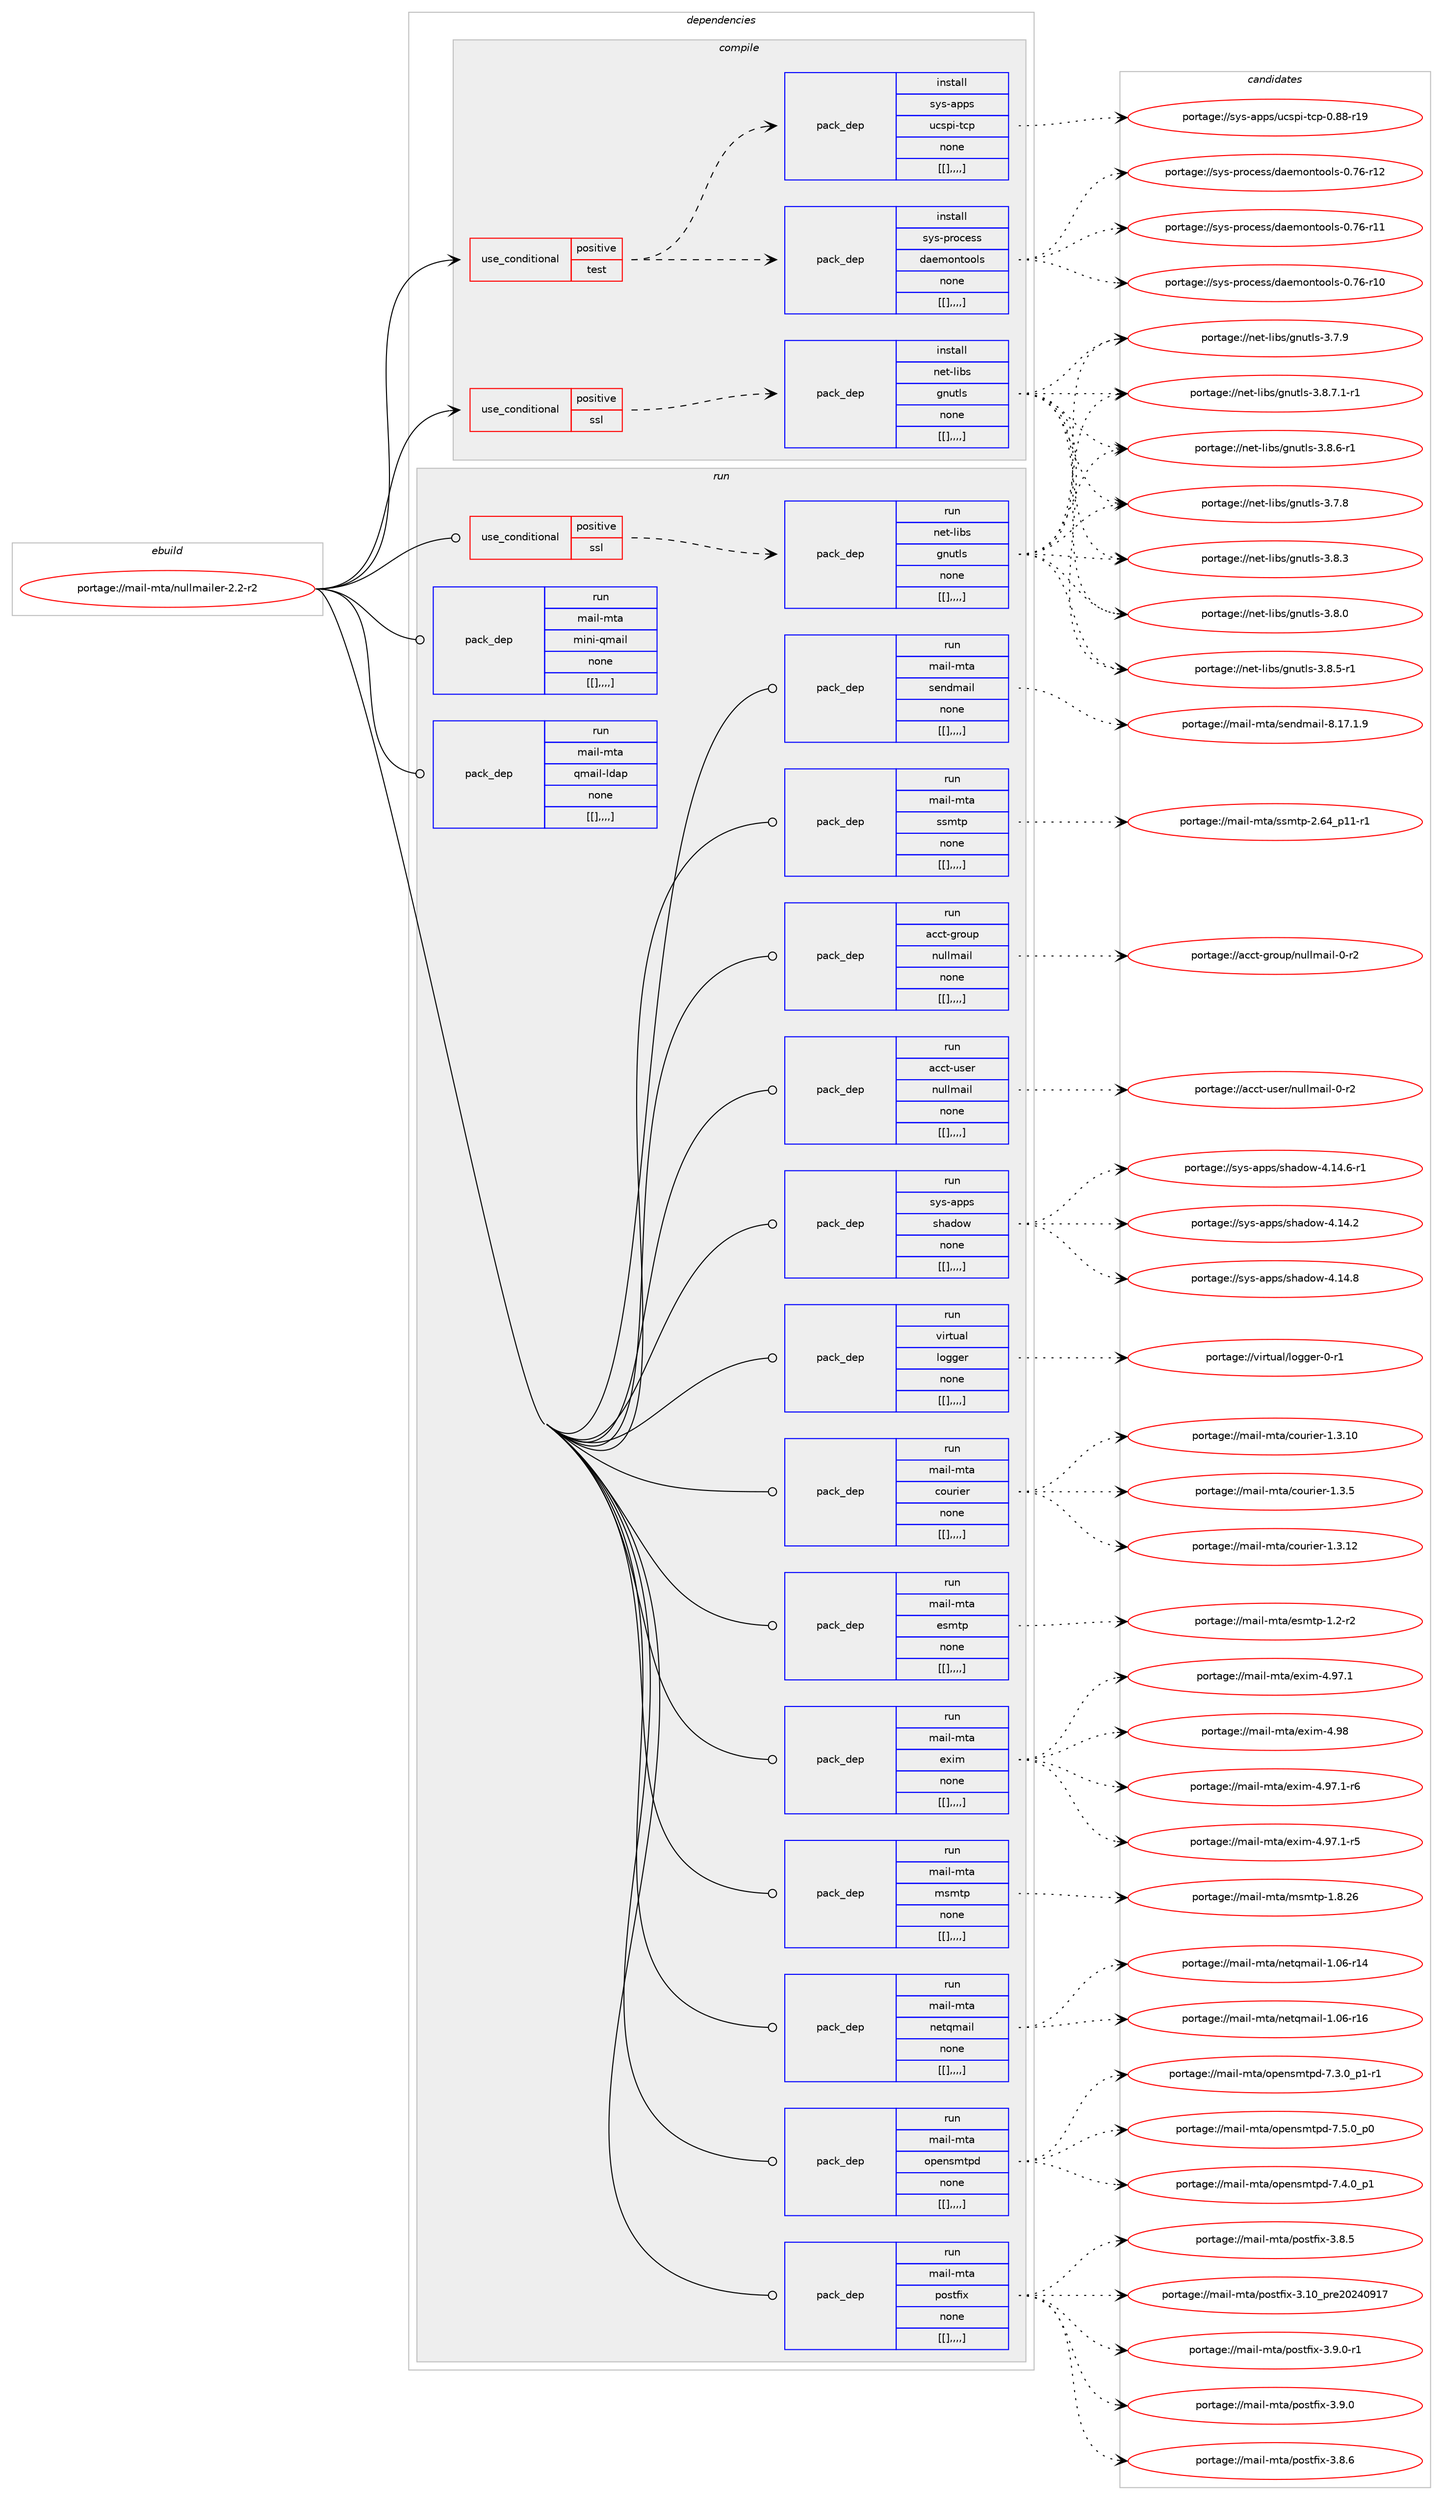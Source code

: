 digraph prolog {

# *************
# Graph options
# *************

newrank=true;
concentrate=true;
compound=true;
graph [rankdir=LR,fontname=Helvetica,fontsize=10,ranksep=1.5];#, ranksep=2.5, nodesep=0.2];
edge  [arrowhead=vee];
node  [fontname=Helvetica,fontsize=10];

# **********
# The ebuild
# **********

subgraph cluster_leftcol {
color=gray;
label=<<i>ebuild</i>>;
id [label="portage://mail-mta/nullmailer-2.2-r2", color=red, width=4, href="../mail-mta/nullmailer-2.2-r2.svg"];
}

# ****************
# The dependencies
# ****************

subgraph cluster_midcol {
color=gray;
label=<<i>dependencies</i>>;
subgraph cluster_compile {
fillcolor="#eeeeee";
style=filled;
label=<<i>compile</i>>;
subgraph cond73680 {
dependency290231 [label=<<TABLE BORDER="0" CELLBORDER="1" CELLSPACING="0" CELLPADDING="4"><TR><TD ROWSPAN="3" CELLPADDING="10">use_conditional</TD></TR><TR><TD>positive</TD></TR><TR><TD>ssl</TD></TR></TABLE>>, shape=none, color=red];
subgraph pack214212 {
dependency290232 [label=<<TABLE BORDER="0" CELLBORDER="1" CELLSPACING="0" CELLPADDING="4" WIDTH="220"><TR><TD ROWSPAN="6" CELLPADDING="30">pack_dep</TD></TR><TR><TD WIDTH="110">install</TD></TR><TR><TD>net-libs</TD></TR><TR><TD>gnutls</TD></TR><TR><TD>none</TD></TR><TR><TD>[[],,,,]</TD></TR></TABLE>>, shape=none, color=blue];
}
dependency290231:e -> dependency290232:w [weight=20,style="dashed",arrowhead="vee"];
}
id:e -> dependency290231:w [weight=20,style="solid",arrowhead="vee"];
subgraph cond73681 {
dependency290233 [label=<<TABLE BORDER="0" CELLBORDER="1" CELLSPACING="0" CELLPADDING="4"><TR><TD ROWSPAN="3" CELLPADDING="10">use_conditional</TD></TR><TR><TD>positive</TD></TR><TR><TD>test</TD></TR></TABLE>>, shape=none, color=red];
subgraph pack214213 {
dependency290234 [label=<<TABLE BORDER="0" CELLBORDER="1" CELLSPACING="0" CELLPADDING="4" WIDTH="220"><TR><TD ROWSPAN="6" CELLPADDING="30">pack_dep</TD></TR><TR><TD WIDTH="110">install</TD></TR><TR><TD>sys-apps</TD></TR><TR><TD>ucspi-tcp</TD></TR><TR><TD>none</TD></TR><TR><TD>[[],,,,]</TD></TR></TABLE>>, shape=none, color=blue];
}
dependency290233:e -> dependency290234:w [weight=20,style="dashed",arrowhead="vee"];
subgraph pack214214 {
dependency290235 [label=<<TABLE BORDER="0" CELLBORDER="1" CELLSPACING="0" CELLPADDING="4" WIDTH="220"><TR><TD ROWSPAN="6" CELLPADDING="30">pack_dep</TD></TR><TR><TD WIDTH="110">install</TD></TR><TR><TD>sys-process</TD></TR><TR><TD>daemontools</TD></TR><TR><TD>none</TD></TR><TR><TD>[[],,,,]</TD></TR></TABLE>>, shape=none, color=blue];
}
dependency290233:e -> dependency290235:w [weight=20,style="dashed",arrowhead="vee"];
}
id:e -> dependency290233:w [weight=20,style="solid",arrowhead="vee"];
}
subgraph cluster_compileandrun {
fillcolor="#eeeeee";
style=filled;
label=<<i>compile and run</i>>;
}
subgraph cluster_run {
fillcolor="#eeeeee";
style=filled;
label=<<i>run</i>>;
subgraph cond73682 {
dependency290236 [label=<<TABLE BORDER="0" CELLBORDER="1" CELLSPACING="0" CELLPADDING="4"><TR><TD ROWSPAN="3" CELLPADDING="10">use_conditional</TD></TR><TR><TD>positive</TD></TR><TR><TD>ssl</TD></TR></TABLE>>, shape=none, color=red];
subgraph pack214215 {
dependency290237 [label=<<TABLE BORDER="0" CELLBORDER="1" CELLSPACING="0" CELLPADDING="4" WIDTH="220"><TR><TD ROWSPAN="6" CELLPADDING="30">pack_dep</TD></TR><TR><TD WIDTH="110">run</TD></TR><TR><TD>net-libs</TD></TR><TR><TD>gnutls</TD></TR><TR><TD>none</TD></TR><TR><TD>[[],,,,]</TD></TR></TABLE>>, shape=none, color=blue];
}
dependency290236:e -> dependency290237:w [weight=20,style="dashed",arrowhead="vee"];
}
id:e -> dependency290236:w [weight=20,style="solid",arrowhead="odot"];
subgraph pack214216 {
dependency290238 [label=<<TABLE BORDER="0" CELLBORDER="1" CELLSPACING="0" CELLPADDING="4" WIDTH="220"><TR><TD ROWSPAN="6" CELLPADDING="30">pack_dep</TD></TR><TR><TD WIDTH="110">run</TD></TR><TR><TD>acct-group</TD></TR><TR><TD>nullmail</TD></TR><TR><TD>none</TD></TR><TR><TD>[[],,,,]</TD></TR></TABLE>>, shape=none, color=blue];
}
id:e -> dependency290238:w [weight=20,style="solid",arrowhead="odot"];
subgraph pack214217 {
dependency290239 [label=<<TABLE BORDER="0" CELLBORDER="1" CELLSPACING="0" CELLPADDING="4" WIDTH="220"><TR><TD ROWSPAN="6" CELLPADDING="30">pack_dep</TD></TR><TR><TD WIDTH="110">run</TD></TR><TR><TD>acct-user</TD></TR><TR><TD>nullmail</TD></TR><TR><TD>none</TD></TR><TR><TD>[[],,,,]</TD></TR></TABLE>>, shape=none, color=blue];
}
id:e -> dependency290239:w [weight=20,style="solid",arrowhead="odot"];
subgraph pack214218 {
dependency290240 [label=<<TABLE BORDER="0" CELLBORDER="1" CELLSPACING="0" CELLPADDING="4" WIDTH="220"><TR><TD ROWSPAN="6" CELLPADDING="30">pack_dep</TD></TR><TR><TD WIDTH="110">run</TD></TR><TR><TD>sys-apps</TD></TR><TR><TD>shadow</TD></TR><TR><TD>none</TD></TR><TR><TD>[[],,,,]</TD></TR></TABLE>>, shape=none, color=blue];
}
id:e -> dependency290240:w [weight=20,style="solid",arrowhead="odot"];
subgraph pack214219 {
dependency290241 [label=<<TABLE BORDER="0" CELLBORDER="1" CELLSPACING="0" CELLPADDING="4" WIDTH="220"><TR><TD ROWSPAN="6" CELLPADDING="30">pack_dep</TD></TR><TR><TD WIDTH="110">run</TD></TR><TR><TD>virtual</TD></TR><TR><TD>logger</TD></TR><TR><TD>none</TD></TR><TR><TD>[[],,,,]</TD></TR></TABLE>>, shape=none, color=blue];
}
id:e -> dependency290241:w [weight=20,style="solid",arrowhead="odot"];
subgraph pack214220 {
dependency290242 [label=<<TABLE BORDER="0" CELLBORDER="1" CELLSPACING="0" CELLPADDING="4" WIDTH="220"><TR><TD ROWSPAN="6" CELLPADDING="30">pack_dep</TD></TR><TR><TD WIDTH="110">run</TD></TR><TR><TD>mail-mta</TD></TR><TR><TD>courier</TD></TR><TR><TD>none</TD></TR><TR><TD>[[],,,,]</TD></TR></TABLE>>, shape=none, color=blue];
}
id:e -> dependency290242:w [weight=20,style="solid",arrowhead="odot"];
subgraph pack214221 {
dependency290243 [label=<<TABLE BORDER="0" CELLBORDER="1" CELLSPACING="0" CELLPADDING="4" WIDTH="220"><TR><TD ROWSPAN="6" CELLPADDING="30">pack_dep</TD></TR><TR><TD WIDTH="110">run</TD></TR><TR><TD>mail-mta</TD></TR><TR><TD>esmtp</TD></TR><TR><TD>none</TD></TR><TR><TD>[[],,,,]</TD></TR></TABLE>>, shape=none, color=blue];
}
id:e -> dependency290243:w [weight=20,style="solid",arrowhead="odot"];
subgraph pack214222 {
dependency290244 [label=<<TABLE BORDER="0" CELLBORDER="1" CELLSPACING="0" CELLPADDING="4" WIDTH="220"><TR><TD ROWSPAN="6" CELLPADDING="30">pack_dep</TD></TR><TR><TD WIDTH="110">run</TD></TR><TR><TD>mail-mta</TD></TR><TR><TD>exim</TD></TR><TR><TD>none</TD></TR><TR><TD>[[],,,,]</TD></TR></TABLE>>, shape=none, color=blue];
}
id:e -> dependency290244:w [weight=20,style="solid",arrowhead="odot"];
subgraph pack214223 {
dependency290245 [label=<<TABLE BORDER="0" CELLBORDER="1" CELLSPACING="0" CELLPADDING="4" WIDTH="220"><TR><TD ROWSPAN="6" CELLPADDING="30">pack_dep</TD></TR><TR><TD WIDTH="110">run</TD></TR><TR><TD>mail-mta</TD></TR><TR><TD>mini-qmail</TD></TR><TR><TD>none</TD></TR><TR><TD>[[],,,,]</TD></TR></TABLE>>, shape=none, color=blue];
}
id:e -> dependency290245:w [weight=20,style="solid",arrowhead="odot"];
subgraph pack214224 {
dependency290246 [label=<<TABLE BORDER="0" CELLBORDER="1" CELLSPACING="0" CELLPADDING="4" WIDTH="220"><TR><TD ROWSPAN="6" CELLPADDING="30">pack_dep</TD></TR><TR><TD WIDTH="110">run</TD></TR><TR><TD>mail-mta</TD></TR><TR><TD>msmtp</TD></TR><TR><TD>none</TD></TR><TR><TD>[[],,,,]</TD></TR></TABLE>>, shape=none, color=blue];
}
id:e -> dependency290246:w [weight=20,style="solid",arrowhead="odot"];
subgraph pack214225 {
dependency290247 [label=<<TABLE BORDER="0" CELLBORDER="1" CELLSPACING="0" CELLPADDING="4" WIDTH="220"><TR><TD ROWSPAN="6" CELLPADDING="30">pack_dep</TD></TR><TR><TD WIDTH="110">run</TD></TR><TR><TD>mail-mta</TD></TR><TR><TD>netqmail</TD></TR><TR><TD>none</TD></TR><TR><TD>[[],,,,]</TD></TR></TABLE>>, shape=none, color=blue];
}
id:e -> dependency290247:w [weight=20,style="solid",arrowhead="odot"];
subgraph pack214226 {
dependency290248 [label=<<TABLE BORDER="0" CELLBORDER="1" CELLSPACING="0" CELLPADDING="4" WIDTH="220"><TR><TD ROWSPAN="6" CELLPADDING="30">pack_dep</TD></TR><TR><TD WIDTH="110">run</TD></TR><TR><TD>mail-mta</TD></TR><TR><TD>opensmtpd</TD></TR><TR><TD>none</TD></TR><TR><TD>[[],,,,]</TD></TR></TABLE>>, shape=none, color=blue];
}
id:e -> dependency290248:w [weight=20,style="solid",arrowhead="odot"];
subgraph pack214227 {
dependency290249 [label=<<TABLE BORDER="0" CELLBORDER="1" CELLSPACING="0" CELLPADDING="4" WIDTH="220"><TR><TD ROWSPAN="6" CELLPADDING="30">pack_dep</TD></TR><TR><TD WIDTH="110">run</TD></TR><TR><TD>mail-mta</TD></TR><TR><TD>postfix</TD></TR><TR><TD>none</TD></TR><TR><TD>[[],,,,]</TD></TR></TABLE>>, shape=none, color=blue];
}
id:e -> dependency290249:w [weight=20,style="solid",arrowhead="odot"];
subgraph pack214228 {
dependency290250 [label=<<TABLE BORDER="0" CELLBORDER="1" CELLSPACING="0" CELLPADDING="4" WIDTH="220"><TR><TD ROWSPAN="6" CELLPADDING="30">pack_dep</TD></TR><TR><TD WIDTH="110">run</TD></TR><TR><TD>mail-mta</TD></TR><TR><TD>qmail-ldap</TD></TR><TR><TD>none</TD></TR><TR><TD>[[],,,,]</TD></TR></TABLE>>, shape=none, color=blue];
}
id:e -> dependency290250:w [weight=20,style="solid",arrowhead="odot"];
subgraph pack214229 {
dependency290251 [label=<<TABLE BORDER="0" CELLBORDER="1" CELLSPACING="0" CELLPADDING="4" WIDTH="220"><TR><TD ROWSPAN="6" CELLPADDING="30">pack_dep</TD></TR><TR><TD WIDTH="110">run</TD></TR><TR><TD>mail-mta</TD></TR><TR><TD>sendmail</TD></TR><TR><TD>none</TD></TR><TR><TD>[[],,,,]</TD></TR></TABLE>>, shape=none, color=blue];
}
id:e -> dependency290251:w [weight=20,style="solid",arrowhead="odot"];
subgraph pack214230 {
dependency290252 [label=<<TABLE BORDER="0" CELLBORDER="1" CELLSPACING="0" CELLPADDING="4" WIDTH="220"><TR><TD ROWSPAN="6" CELLPADDING="30">pack_dep</TD></TR><TR><TD WIDTH="110">run</TD></TR><TR><TD>mail-mta</TD></TR><TR><TD>ssmtp</TD></TR><TR><TD>none</TD></TR><TR><TD>[[],,,,]</TD></TR></TABLE>>, shape=none, color=blue];
}
id:e -> dependency290252:w [weight=20,style="solid",arrowhead="odot"];
}
}

# **************
# The candidates
# **************

subgraph cluster_choices {
rank=same;
color=gray;
label=<<i>candidates</i>>;

subgraph choice214212 {
color=black;
nodesep=1;
choice11010111645108105981154710311011711610811545514656465546494511449 [label="portage://net-libs/gnutls-3.8.7.1-r1", color=red, width=4,href="../net-libs/gnutls-3.8.7.1-r1.svg"];
choice1101011164510810598115471031101171161081154551465646544511449 [label="portage://net-libs/gnutls-3.8.6-r1", color=red, width=4,href="../net-libs/gnutls-3.8.6-r1.svg"];
choice1101011164510810598115471031101171161081154551465646534511449 [label="portage://net-libs/gnutls-3.8.5-r1", color=red, width=4,href="../net-libs/gnutls-3.8.5-r1.svg"];
choice110101116451081059811547103110117116108115455146564651 [label="portage://net-libs/gnutls-3.8.3", color=red, width=4,href="../net-libs/gnutls-3.8.3.svg"];
choice110101116451081059811547103110117116108115455146564648 [label="portage://net-libs/gnutls-3.8.0", color=red, width=4,href="../net-libs/gnutls-3.8.0.svg"];
choice110101116451081059811547103110117116108115455146554657 [label="portage://net-libs/gnutls-3.7.9", color=red, width=4,href="../net-libs/gnutls-3.7.9.svg"];
choice110101116451081059811547103110117116108115455146554656 [label="portage://net-libs/gnutls-3.7.8", color=red, width=4,href="../net-libs/gnutls-3.7.8.svg"];
dependency290232:e -> choice11010111645108105981154710311011711610811545514656465546494511449:w [style=dotted,weight="100"];
dependency290232:e -> choice1101011164510810598115471031101171161081154551465646544511449:w [style=dotted,weight="100"];
dependency290232:e -> choice1101011164510810598115471031101171161081154551465646534511449:w [style=dotted,weight="100"];
dependency290232:e -> choice110101116451081059811547103110117116108115455146564651:w [style=dotted,weight="100"];
dependency290232:e -> choice110101116451081059811547103110117116108115455146564648:w [style=dotted,weight="100"];
dependency290232:e -> choice110101116451081059811547103110117116108115455146554657:w [style=dotted,weight="100"];
dependency290232:e -> choice110101116451081059811547103110117116108115455146554656:w [style=dotted,weight="100"];
}
subgraph choice214213 {
color=black;
nodesep=1;
choice1151211154597112112115471179911511210545116991124548465656451144957 [label="portage://sys-apps/ucspi-tcp-0.88-r19", color=red, width=4,href="../sys-apps/ucspi-tcp-0.88-r19.svg"];
dependency290234:e -> choice1151211154597112112115471179911511210545116991124548465656451144957:w [style=dotted,weight="100"];
}
subgraph choice214214 {
color=black;
nodesep=1;
choice115121115451121141119910111511547100971011091111101161111111081154548465554451144950 [label="portage://sys-process/daemontools-0.76-r12", color=red, width=4,href="../sys-process/daemontools-0.76-r12.svg"];
choice115121115451121141119910111511547100971011091111101161111111081154548465554451144949 [label="portage://sys-process/daemontools-0.76-r11", color=red, width=4,href="../sys-process/daemontools-0.76-r11.svg"];
choice115121115451121141119910111511547100971011091111101161111111081154548465554451144948 [label="portage://sys-process/daemontools-0.76-r10", color=red, width=4,href="../sys-process/daemontools-0.76-r10.svg"];
dependency290235:e -> choice115121115451121141119910111511547100971011091111101161111111081154548465554451144950:w [style=dotted,weight="100"];
dependency290235:e -> choice115121115451121141119910111511547100971011091111101161111111081154548465554451144949:w [style=dotted,weight="100"];
dependency290235:e -> choice115121115451121141119910111511547100971011091111101161111111081154548465554451144948:w [style=dotted,weight="100"];
}
subgraph choice214215 {
color=black;
nodesep=1;
choice11010111645108105981154710311011711610811545514656465546494511449 [label="portage://net-libs/gnutls-3.8.7.1-r1", color=red, width=4,href="../net-libs/gnutls-3.8.7.1-r1.svg"];
choice1101011164510810598115471031101171161081154551465646544511449 [label="portage://net-libs/gnutls-3.8.6-r1", color=red, width=4,href="../net-libs/gnutls-3.8.6-r1.svg"];
choice1101011164510810598115471031101171161081154551465646534511449 [label="portage://net-libs/gnutls-3.8.5-r1", color=red, width=4,href="../net-libs/gnutls-3.8.5-r1.svg"];
choice110101116451081059811547103110117116108115455146564651 [label="portage://net-libs/gnutls-3.8.3", color=red, width=4,href="../net-libs/gnutls-3.8.3.svg"];
choice110101116451081059811547103110117116108115455146564648 [label="portage://net-libs/gnutls-3.8.0", color=red, width=4,href="../net-libs/gnutls-3.8.0.svg"];
choice110101116451081059811547103110117116108115455146554657 [label="portage://net-libs/gnutls-3.7.9", color=red, width=4,href="../net-libs/gnutls-3.7.9.svg"];
choice110101116451081059811547103110117116108115455146554656 [label="portage://net-libs/gnutls-3.7.8", color=red, width=4,href="../net-libs/gnutls-3.7.8.svg"];
dependency290237:e -> choice11010111645108105981154710311011711610811545514656465546494511449:w [style=dotted,weight="100"];
dependency290237:e -> choice1101011164510810598115471031101171161081154551465646544511449:w [style=dotted,weight="100"];
dependency290237:e -> choice1101011164510810598115471031101171161081154551465646534511449:w [style=dotted,weight="100"];
dependency290237:e -> choice110101116451081059811547103110117116108115455146564651:w [style=dotted,weight="100"];
dependency290237:e -> choice110101116451081059811547103110117116108115455146564648:w [style=dotted,weight="100"];
dependency290237:e -> choice110101116451081059811547103110117116108115455146554657:w [style=dotted,weight="100"];
dependency290237:e -> choice110101116451081059811547103110117116108115455146554656:w [style=dotted,weight="100"];
}
subgraph choice214216 {
color=black;
nodesep=1;
choice97999911645103114111117112471101171081081099710510845484511450 [label="portage://acct-group/nullmail-0-r2", color=red, width=4,href="../acct-group/nullmail-0-r2.svg"];
dependency290238:e -> choice97999911645103114111117112471101171081081099710510845484511450:w [style=dotted,weight="100"];
}
subgraph choice214217 {
color=black;
nodesep=1;
choice97999911645117115101114471101171081081099710510845484511450 [label="portage://acct-user/nullmail-0-r2", color=red, width=4,href="../acct-user/nullmail-0-r2.svg"];
dependency290239:e -> choice97999911645117115101114471101171081081099710510845484511450:w [style=dotted,weight="100"];
}
subgraph choice214218 {
color=black;
nodesep=1;
choice1151211154597112112115471151049710011111945524649524656 [label="portage://sys-apps/shadow-4.14.8", color=red, width=4,href="../sys-apps/shadow-4.14.8.svg"];
choice11512111545971121121154711510497100111119455246495246544511449 [label="portage://sys-apps/shadow-4.14.6-r1", color=red, width=4,href="../sys-apps/shadow-4.14.6-r1.svg"];
choice1151211154597112112115471151049710011111945524649524650 [label="portage://sys-apps/shadow-4.14.2", color=red, width=4,href="../sys-apps/shadow-4.14.2.svg"];
dependency290240:e -> choice1151211154597112112115471151049710011111945524649524656:w [style=dotted,weight="100"];
dependency290240:e -> choice11512111545971121121154711510497100111119455246495246544511449:w [style=dotted,weight="100"];
dependency290240:e -> choice1151211154597112112115471151049710011111945524649524650:w [style=dotted,weight="100"];
}
subgraph choice214219 {
color=black;
nodesep=1;
choice118105114116117971084710811110310310111445484511449 [label="portage://virtual/logger-0-r1", color=red, width=4,href="../virtual/logger-0-r1.svg"];
dependency290241:e -> choice118105114116117971084710811110310310111445484511449:w [style=dotted,weight="100"];
}
subgraph choice214220 {
color=black;
nodesep=1;
choice109971051084510911697479911111711410510111445494651464950 [label="portage://mail-mta/courier-1.3.12", color=red, width=4,href="../mail-mta/courier-1.3.12.svg"];
choice109971051084510911697479911111711410510111445494651464948 [label="portage://mail-mta/courier-1.3.10", color=red, width=4,href="../mail-mta/courier-1.3.10.svg"];
choice1099710510845109116974799111117114105101114454946514653 [label="portage://mail-mta/courier-1.3.5", color=red, width=4,href="../mail-mta/courier-1.3.5.svg"];
dependency290242:e -> choice109971051084510911697479911111711410510111445494651464950:w [style=dotted,weight="100"];
dependency290242:e -> choice109971051084510911697479911111711410510111445494651464948:w [style=dotted,weight="100"];
dependency290242:e -> choice1099710510845109116974799111117114105101114454946514653:w [style=dotted,weight="100"];
}
subgraph choice214221 {
color=black;
nodesep=1;
choice10997105108451091169747101115109116112454946504511450 [label="portage://mail-mta/esmtp-1.2-r2", color=red, width=4,href="../mail-mta/esmtp-1.2-r2.svg"];
dependency290243:e -> choice10997105108451091169747101115109116112454946504511450:w [style=dotted,weight="100"];
}
subgraph choice214222 {
color=black;
nodesep=1;
choice109971051084510911697471011201051094552465756 [label="portage://mail-mta/exim-4.98", color=red, width=4,href="../mail-mta/exim-4.98.svg"];
choice10997105108451091169747101120105109455246575546494511454 [label="portage://mail-mta/exim-4.97.1-r6", color=red, width=4,href="../mail-mta/exim-4.97.1-r6.svg"];
choice10997105108451091169747101120105109455246575546494511453 [label="portage://mail-mta/exim-4.97.1-r5", color=red, width=4,href="../mail-mta/exim-4.97.1-r5.svg"];
choice1099710510845109116974710112010510945524657554649 [label="portage://mail-mta/exim-4.97.1", color=red, width=4,href="../mail-mta/exim-4.97.1.svg"];
dependency290244:e -> choice109971051084510911697471011201051094552465756:w [style=dotted,weight="100"];
dependency290244:e -> choice10997105108451091169747101120105109455246575546494511454:w [style=dotted,weight="100"];
dependency290244:e -> choice10997105108451091169747101120105109455246575546494511453:w [style=dotted,weight="100"];
dependency290244:e -> choice1099710510845109116974710112010510945524657554649:w [style=dotted,weight="100"];
}
subgraph choice214223 {
color=black;
nodesep=1;
}
subgraph choice214224 {
color=black;
nodesep=1;
choice1099710510845109116974710911510911611245494656465054 [label="portage://mail-mta/msmtp-1.8.26", color=red, width=4,href="../mail-mta/msmtp-1.8.26.svg"];
dependency290246:e -> choice1099710510845109116974710911510911611245494656465054:w [style=dotted,weight="100"];
}
subgraph choice214225 {
color=black;
nodesep=1;
choice10997105108451091169747110101116113109971051084549464854451144954 [label="portage://mail-mta/netqmail-1.06-r16", color=red, width=4,href="../mail-mta/netqmail-1.06-r16.svg"];
choice10997105108451091169747110101116113109971051084549464854451144952 [label="portage://mail-mta/netqmail-1.06-r14", color=red, width=4,href="../mail-mta/netqmail-1.06-r14.svg"];
dependency290247:e -> choice10997105108451091169747110101116113109971051084549464854451144954:w [style=dotted,weight="100"];
dependency290247:e -> choice10997105108451091169747110101116113109971051084549464854451144952:w [style=dotted,weight="100"];
}
subgraph choice214226 {
color=black;
nodesep=1;
choice109971051084510911697471111121011101151091161121004555465346489511248 [label="portage://mail-mta/opensmtpd-7.5.0_p0", color=red, width=4,href="../mail-mta/opensmtpd-7.5.0_p0.svg"];
choice109971051084510911697471111121011101151091161121004555465246489511249 [label="portage://mail-mta/opensmtpd-7.4.0_p1", color=red, width=4,href="../mail-mta/opensmtpd-7.4.0_p1.svg"];
choice1099710510845109116974711111210111011510911611210045554651464895112494511449 [label="portage://mail-mta/opensmtpd-7.3.0_p1-r1", color=red, width=4,href="../mail-mta/opensmtpd-7.3.0_p1-r1.svg"];
dependency290248:e -> choice109971051084510911697471111121011101151091161121004555465346489511248:w [style=dotted,weight="100"];
dependency290248:e -> choice109971051084510911697471111121011101151091161121004555465246489511249:w [style=dotted,weight="100"];
dependency290248:e -> choice1099710510845109116974711111210111011510911611210045554651464895112494511449:w [style=dotted,weight="100"];
}
subgraph choice214227 {
color=black;
nodesep=1;
choice109971051084510911697471121111151161021051204551464948951121141015048505248574955 [label="portage://mail-mta/postfix-3.10_pre20240917", color=red, width=4,href="../mail-mta/postfix-3.10_pre20240917.svg"];
choice109971051084510911697471121111151161021051204551465746484511449 [label="portage://mail-mta/postfix-3.9.0-r1", color=red, width=4,href="../mail-mta/postfix-3.9.0-r1.svg"];
choice10997105108451091169747112111115116102105120455146574648 [label="portage://mail-mta/postfix-3.9.0", color=red, width=4,href="../mail-mta/postfix-3.9.0.svg"];
choice10997105108451091169747112111115116102105120455146564654 [label="portage://mail-mta/postfix-3.8.6", color=red, width=4,href="../mail-mta/postfix-3.8.6.svg"];
choice10997105108451091169747112111115116102105120455146564653 [label="portage://mail-mta/postfix-3.8.5", color=red, width=4,href="../mail-mta/postfix-3.8.5.svg"];
dependency290249:e -> choice109971051084510911697471121111151161021051204551464948951121141015048505248574955:w [style=dotted,weight="100"];
dependency290249:e -> choice109971051084510911697471121111151161021051204551465746484511449:w [style=dotted,weight="100"];
dependency290249:e -> choice10997105108451091169747112111115116102105120455146574648:w [style=dotted,weight="100"];
dependency290249:e -> choice10997105108451091169747112111115116102105120455146564654:w [style=dotted,weight="100"];
dependency290249:e -> choice10997105108451091169747112111115116102105120455146564653:w [style=dotted,weight="100"];
}
subgraph choice214228 {
color=black;
nodesep=1;
}
subgraph choice214229 {
color=black;
nodesep=1;
choice1099710510845109116974711510111010010997105108455646495546494657 [label="portage://mail-mta/sendmail-8.17.1.9", color=red, width=4,href="../mail-mta/sendmail-8.17.1.9.svg"];
dependency290251:e -> choice1099710510845109116974711510111010010997105108455646495546494657:w [style=dotted,weight="100"];
}
subgraph choice214230 {
color=black;
nodesep=1;
choice1099710510845109116974711511510911611245504654529511249494511449 [label="portage://mail-mta/ssmtp-2.64_p11-r1", color=red, width=4,href="../mail-mta/ssmtp-2.64_p11-r1.svg"];
dependency290252:e -> choice1099710510845109116974711511510911611245504654529511249494511449:w [style=dotted,weight="100"];
}
}

}
